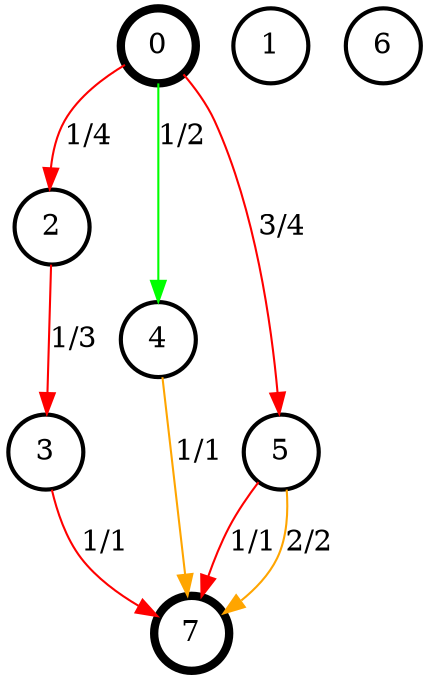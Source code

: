 digraph G {
margin = 0;
forcelabels = true;
node [ shape = circle, penwidth = 2 ];

0 [ pos = "0,1!", penwidth = 4 ];
1 [ pos = "2,2!" ];
2 [ pos = "4,1!" ];
3 [ pos = "4,3!" ];
4 [ pos = "6,4!" ];
5 [ pos = "9,1!" ];
6 [ pos = "9,4!" ];
7 [ pos = "9,3!", penwidth = 4 ];

0 -> 2 [ label = "1/4", color = red ];
0 -> 5 [ label = "3/4", color = red ];
2 -> 3 [ label = "1/3", color = red ];
3 -> 7 [ label = "1/1", color = red ];
5 -> 7 [ label = "1/1", color = red ];
0 -> 4 [ label = "1/2", color = green ];
4 -> 7 [ label = "1/1", color = orange ];
5 -> 7 [ label = "2/2", color = orange ];
}
